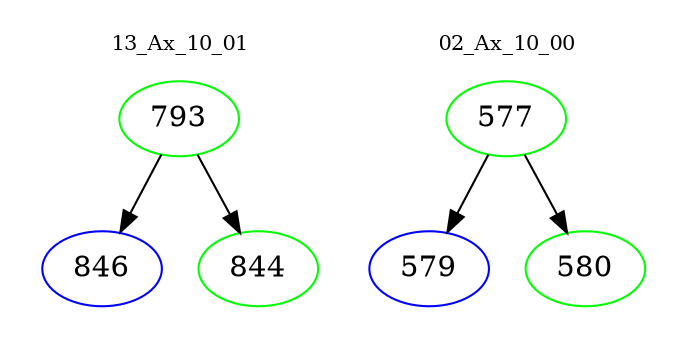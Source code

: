 digraph{
subgraph cluster_0 {
color = white
label = "13_Ax_10_01";
fontsize=10;
T0_793 [label="793", color="green"]
T0_793 -> T0_846 [color="black"]
T0_846 [label="846", color="blue"]
T0_793 -> T0_844 [color="black"]
T0_844 [label="844", color="green"]
}
subgraph cluster_1 {
color = white
label = "02_Ax_10_00";
fontsize=10;
T1_577 [label="577", color="green"]
T1_577 -> T1_579 [color="black"]
T1_579 [label="579", color="blue"]
T1_577 -> T1_580 [color="black"]
T1_580 [label="580", color="green"]
}
}

